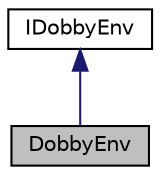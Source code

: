 digraph "DobbyEnv"
{
 // LATEX_PDF_SIZE
  edge [fontname="Helvetica",fontsize="10",labelfontname="Helvetica",labelfontsize="10"];
  node [fontname="Helvetica",fontsize="10",shape=record];
  Node1 [label="DobbyEnv",height=0.2,width=0.4,color="black", fillcolor="grey75", style="filled", fontcolor="black",tooltip="Basic class used to store the stb environment."];
  Node2 -> Node1 [dir="back",color="midnightblue",fontsize="10",style="solid",fontname="Helvetica"];
  Node2 [label="IDobbyEnv",height=0.2,width=0.4,color="black", fillcolor="white", style="filled",URL="$classIDobbyEnv.html",tooltip="Interface that exports the environment of the daemon to plugins."];
}
